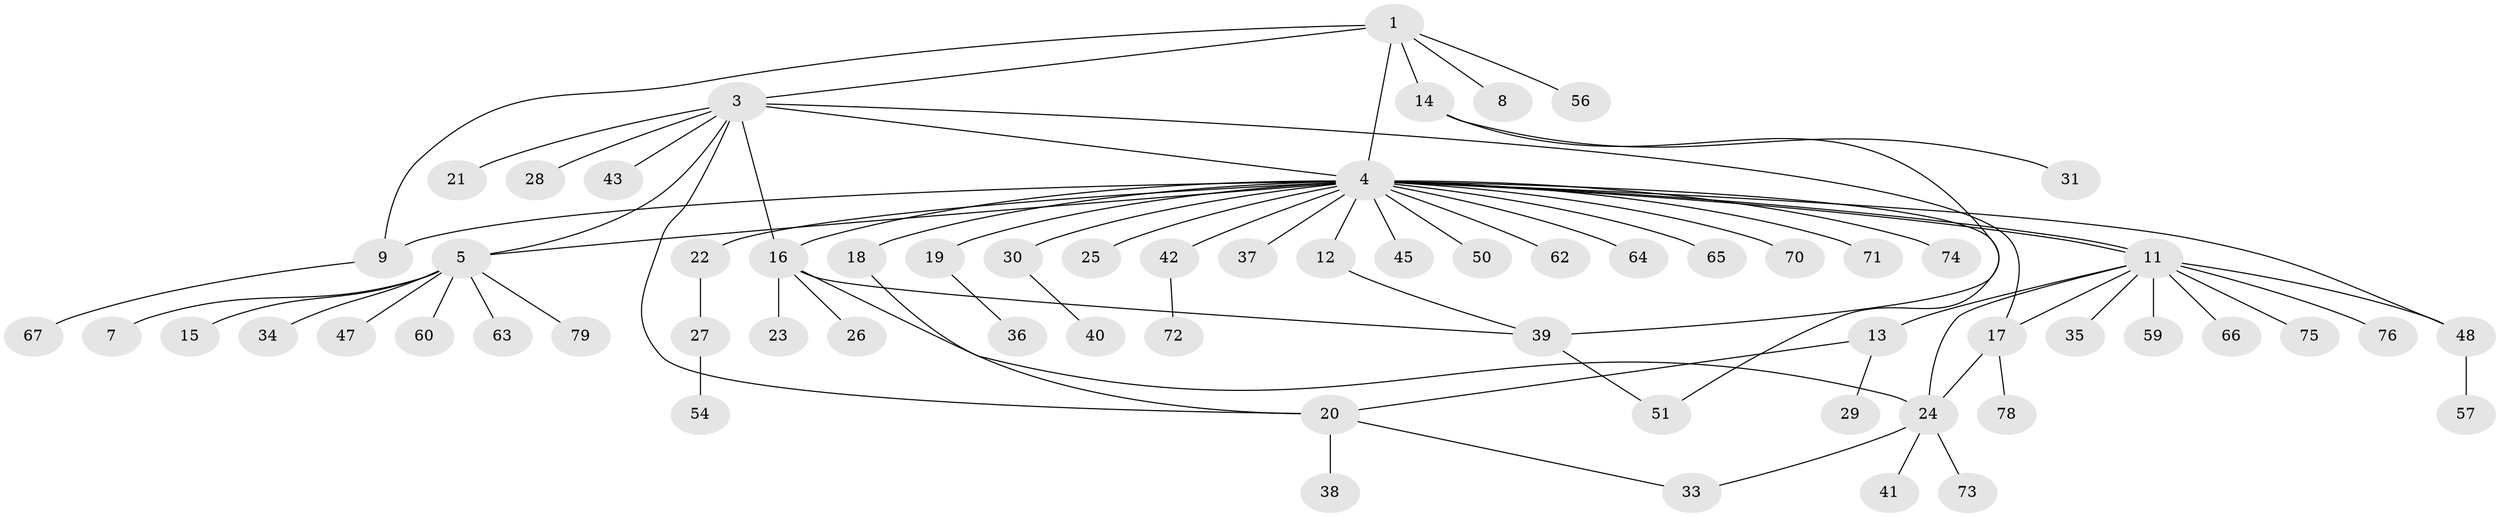// original degree distribution, {4: 0.06329113924050633, 11: 0.02531645569620253, 21: 0.012658227848101266, 8: 0.02531645569620253, 1: 0.5822784810126582, 3: 0.08860759493670886, 2: 0.16455696202531644, 7: 0.012658227848101266, 6: 0.012658227848101266, 5: 0.012658227848101266}
// Generated by graph-tools (version 1.1) at 2025/41/03/06/25 10:41:50]
// undirected, 64 vertices, 78 edges
graph export_dot {
graph [start="1"]
  node [color=gray90,style=filled];
  1 [super="+2"];
  3 [super="+77"];
  4 [super="+6"];
  5 [super="+32"];
  7;
  8;
  9 [super="+10"];
  11 [super="+55"];
  12 [super="+49"];
  13 [super="+52"];
  14;
  15 [super="+46"];
  16 [super="+58"];
  17;
  18;
  19;
  20 [super="+68"];
  21;
  22 [super="+61"];
  23;
  24 [super="+44"];
  25;
  26;
  27;
  28;
  29 [super="+69"];
  30;
  31;
  33;
  34;
  35;
  36;
  37;
  38;
  39 [super="+53"];
  40;
  41;
  42;
  43;
  45;
  47;
  48;
  50;
  51;
  54;
  56;
  57;
  59;
  60;
  62;
  63;
  64;
  65;
  66;
  67;
  70;
  71;
  72;
  73;
  74;
  75;
  76;
  78;
  79;
  1 -- 4;
  1 -- 8;
  1 -- 14;
  1 -- 56;
  1 -- 3;
  1 -- 9;
  3 -- 4 [weight=2];
  3 -- 5;
  3 -- 16;
  3 -- 17;
  3 -- 20;
  3 -- 21;
  3 -- 28;
  3 -- 43;
  4 -- 11 [weight=2];
  4 -- 11;
  4 -- 12;
  4 -- 16;
  4 -- 18;
  4 -- 19;
  4 -- 22;
  4 -- 25;
  4 -- 45;
  4 -- 48;
  4 -- 50;
  4 -- 51;
  4 -- 62;
  4 -- 64;
  4 -- 65;
  4 -- 70;
  4 -- 71;
  4 -- 74;
  4 -- 5;
  4 -- 37;
  4 -- 9;
  4 -- 42;
  4 -- 30;
  5 -- 7;
  5 -- 15;
  5 -- 34;
  5 -- 47;
  5 -- 63;
  5 -- 60;
  5 -- 79;
  9 -- 67;
  11 -- 13;
  11 -- 17;
  11 -- 35;
  11 -- 48;
  11 -- 59;
  11 -- 66;
  11 -- 75;
  11 -- 76;
  11 -- 24;
  12 -- 39;
  13 -- 20;
  13 -- 29;
  14 -- 31;
  14 -- 39;
  16 -- 23;
  16 -- 26;
  16 -- 24;
  16 -- 39;
  17 -- 24;
  17 -- 78;
  18 -- 20;
  19 -- 36;
  20 -- 33;
  20 -- 38;
  22 -- 27;
  24 -- 33;
  24 -- 41;
  24 -- 73;
  27 -- 54;
  30 -- 40;
  39 -- 51;
  42 -- 72;
  48 -- 57;
}
